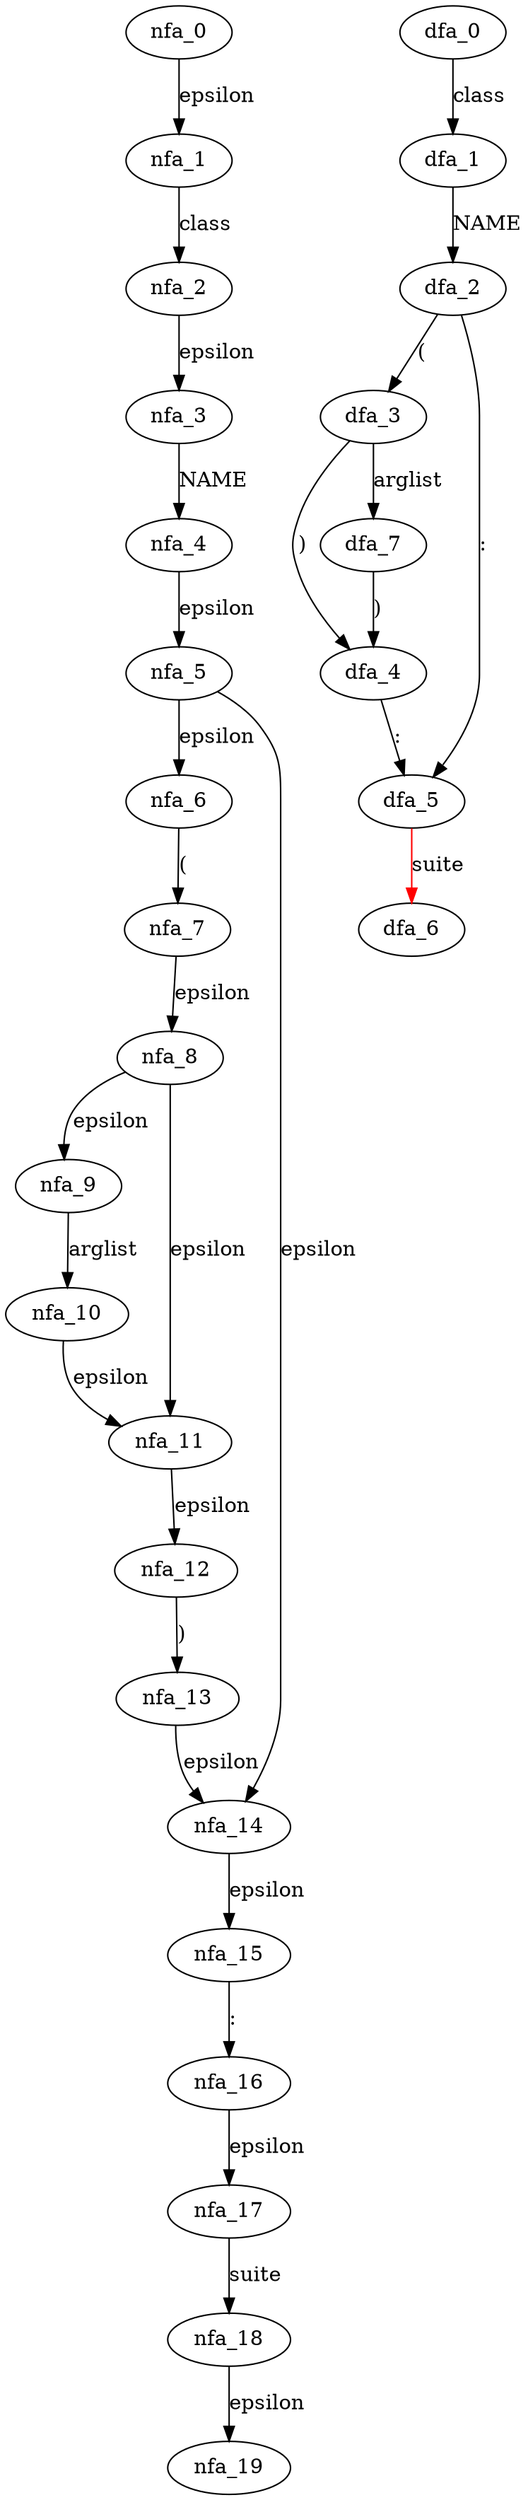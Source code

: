 digraph classdef {
 subgraph classdef_nfa {
  nfa_0->nfa_1[label=epsilon]
  nfa_1->nfa_2[label="class"]
  nfa_2->nfa_3[label=epsilon]
  nfa_3->nfa_4[label=NAME]
  nfa_4->nfa_5[label=epsilon]
  nfa_5->nfa_6[label=epsilon]
  nfa_6->nfa_7[label="("]
  nfa_7->nfa_8[label=epsilon]
  nfa_8->nfa_9[label=epsilon]
  nfa_9->nfa_10[label=arglist]
  nfa_10->nfa_11[label=epsilon]
  nfa_11->nfa_12[label=epsilon]
  nfa_12->nfa_13[label=")"]
  nfa_13->nfa_14[label=epsilon]
  nfa_14->nfa_15[label=epsilon]
  nfa_15->nfa_16[label=":"]
  nfa_16->nfa_17[label=epsilon]
  nfa_17->nfa_18[label=suite]
  nfa_18->nfa_19[label=epsilon]
  nfa_8->nfa_11[label=epsilon]
  nfa_5->nfa_14[label=epsilon]
  }
 subgraph classdef_dfa {
  dfa_0->dfa_1[label="class"]
  dfa_1->dfa_2[label=NAME]
  dfa_2->dfa_3[label="("]
  dfa_3->dfa_4[label=")"]
  dfa_4->dfa_5[label=":"]
  dfa_5->dfa_6[label=suite,color=red]
  dfa_3->dfa_7[label=arglist]
  dfa_7->dfa_4[label=")"]
  dfa_2->dfa_5[label=":"]
  }
}

